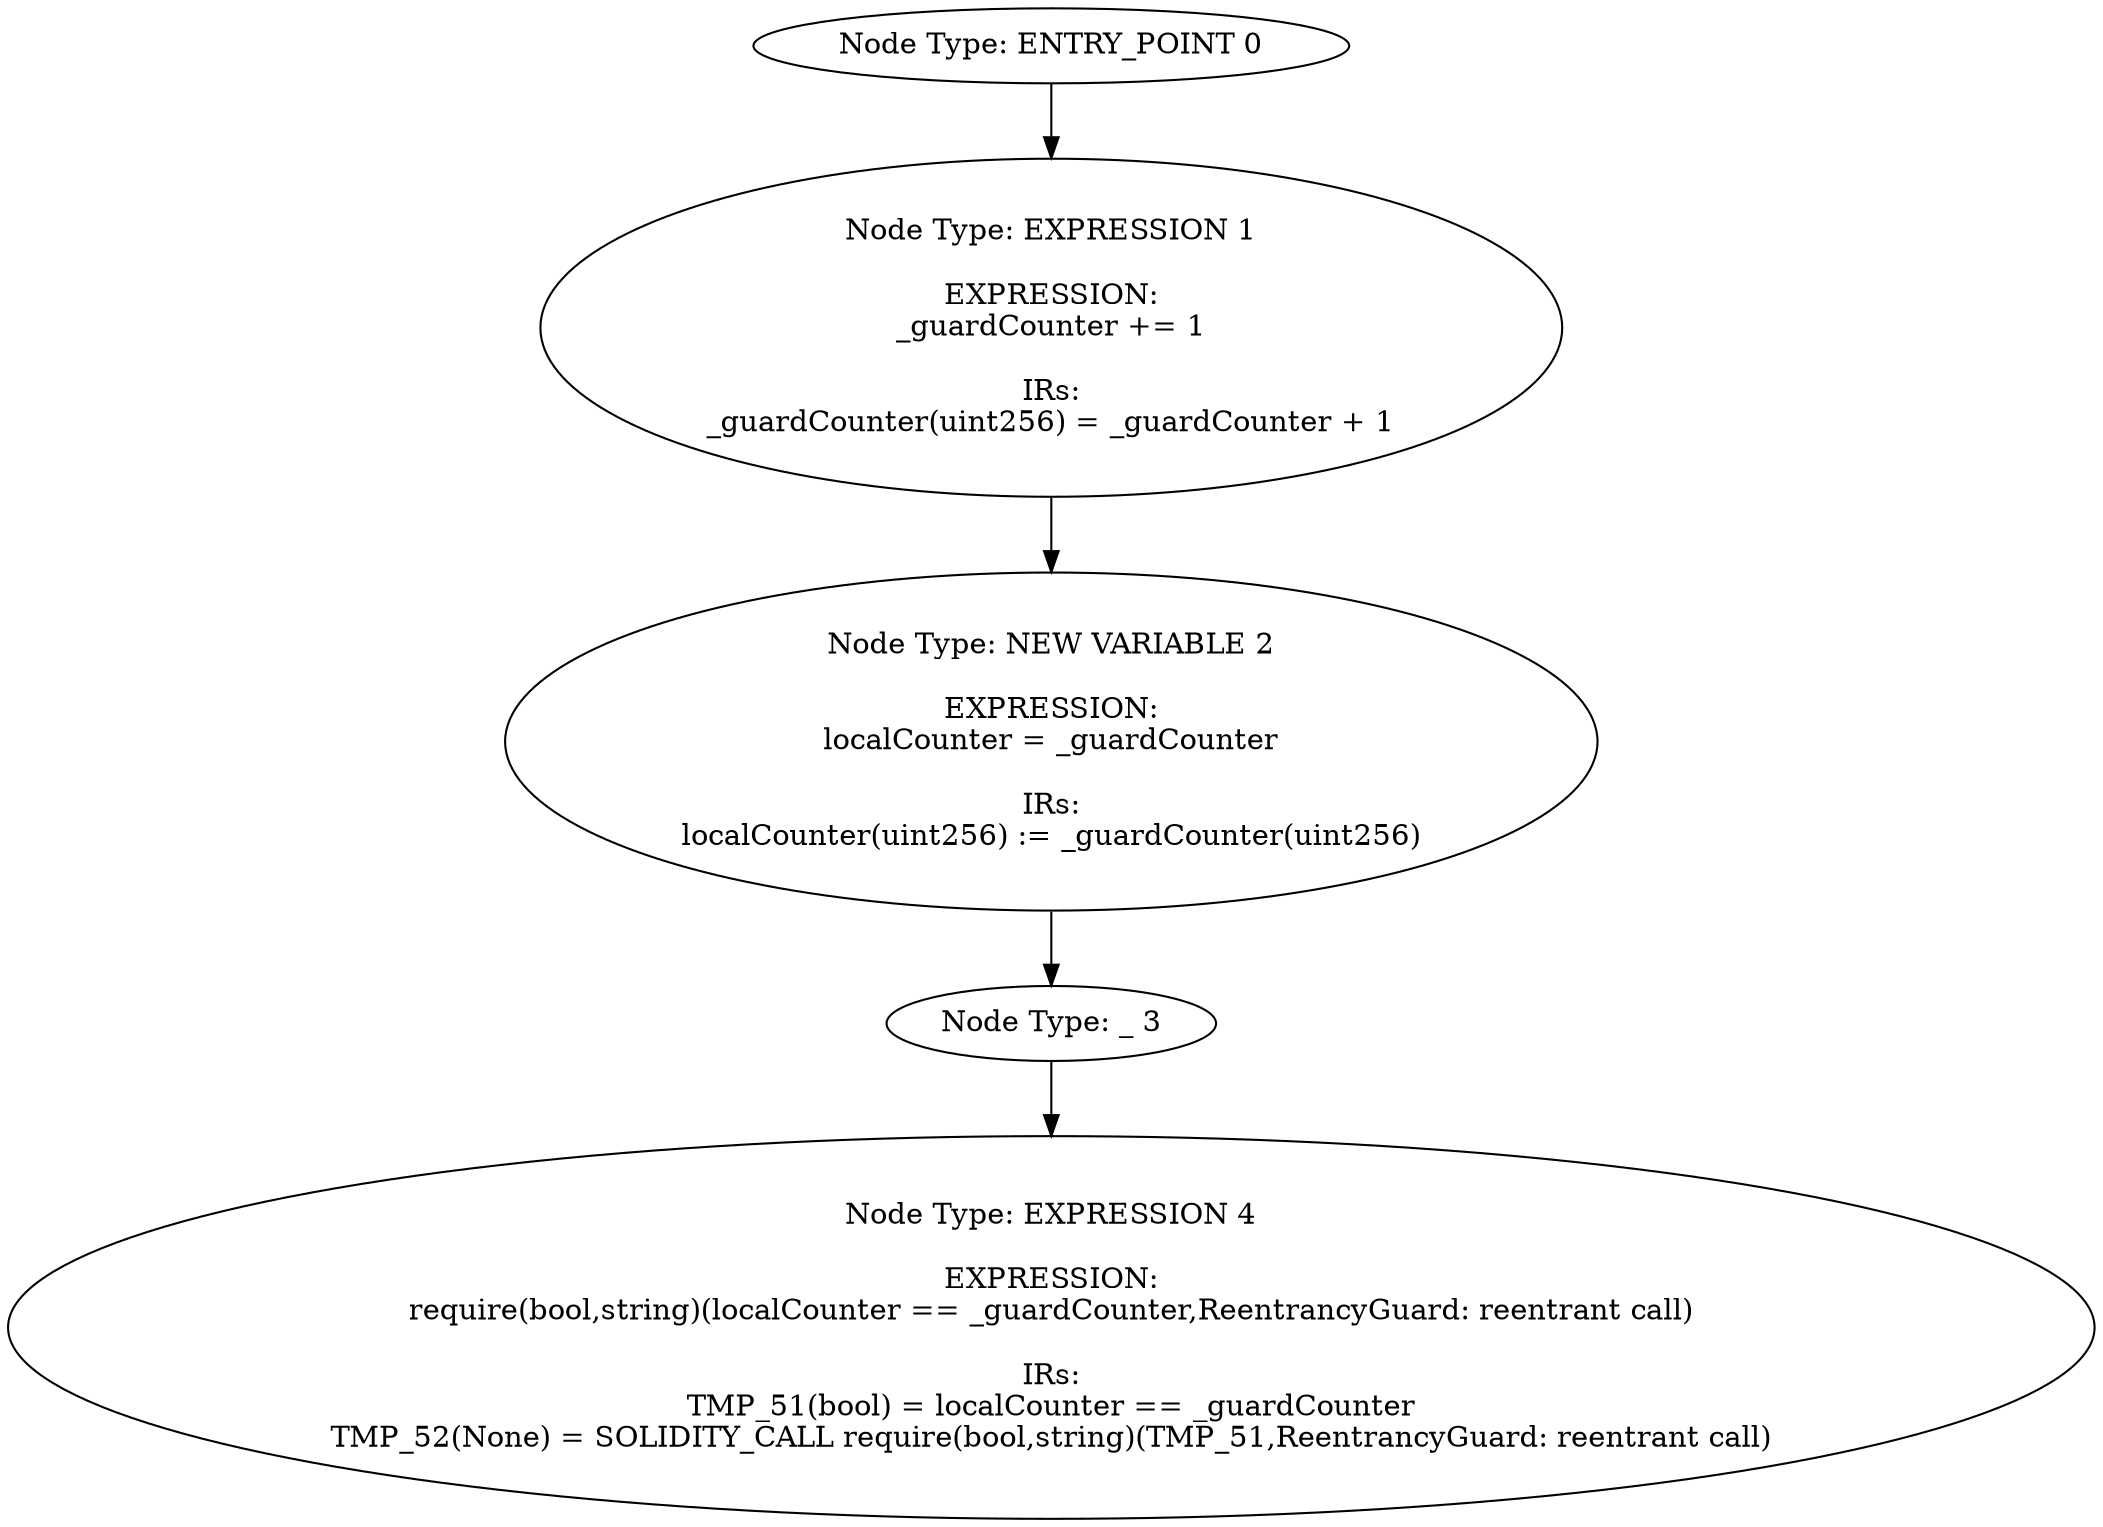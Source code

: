 digraph{
0[label="Node Type: ENTRY_POINT 0
"];
0->1;
1[label="Node Type: EXPRESSION 1

EXPRESSION:
_guardCounter += 1

IRs:
_guardCounter(uint256) = _guardCounter + 1"];
1->2;
2[label="Node Type: NEW VARIABLE 2

EXPRESSION:
localCounter = _guardCounter

IRs:
localCounter(uint256) := _guardCounter(uint256)"];
2->3;
3[label="Node Type: _ 3
"];
3->4;
4[label="Node Type: EXPRESSION 4

EXPRESSION:
require(bool,string)(localCounter == _guardCounter,ReentrancyGuard: reentrant call)

IRs:
TMP_51(bool) = localCounter == _guardCounter
TMP_52(None) = SOLIDITY_CALL require(bool,string)(TMP_51,ReentrancyGuard: reentrant call)"];
}
